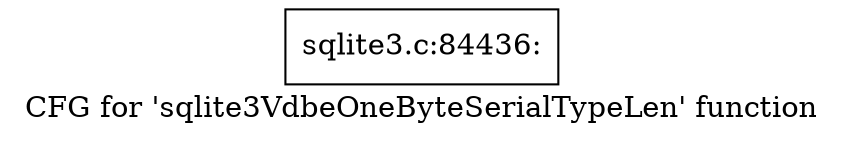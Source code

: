 digraph "CFG for 'sqlite3VdbeOneByteSerialTypeLen' function" {
	label="CFG for 'sqlite3VdbeOneByteSerialTypeLen' function";

	Node0x55c0f7f39b20 [shape=record,label="{sqlite3.c:84436:}"];
}
